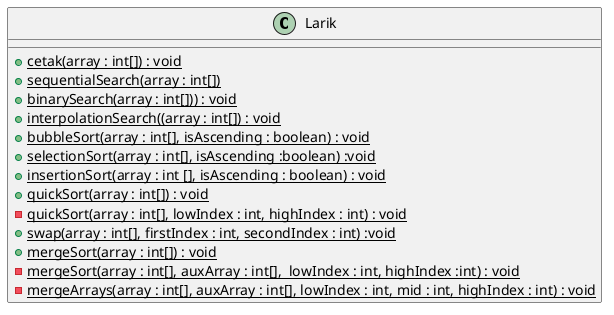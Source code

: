 @startuml
'https://plantuml.com/class-diagram



class Larik{

+{static} cetak(array : int[]) : void
+{static} sequentialSearch(array : int[])
+{static} binarySearch(array : int[])) : void
+{static} interpolationSearch((array : int[]) : void
+{static} bubbleSort(array : int[], isAscending : boolean) : void
+{static} selectionSort(array : int[], isAscending :boolean) :void
+{static} insertionSort(array : int [], isAscending : boolean) : void
+{static} quickSort(array : int[]) : void
-{static} quickSort(array : int[], lowIndex : int, highIndex : int) : void
+{static} swap(array : int[], firstIndex : int, secondIndex : int) :void
+{static} mergeSort(array : int[]) : void
-{static} mergeSort(array : int[], auxArray : int[],  lowIndex : int, highIndex :int) : void
-{static} mergeArrays(array : int[], auxArray : int[], lowIndex : int, mid : int, highIndex : int) : void



}

@enduml